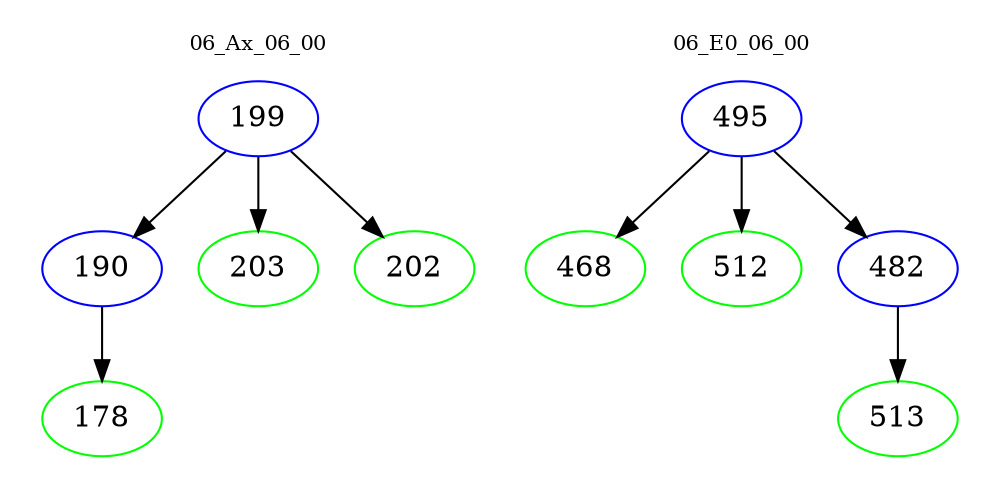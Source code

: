 digraph{
subgraph cluster_0 {
color = white
label = "06_Ax_06_00";
fontsize=10;
T0_199 [label="199", color="blue"]
T0_199 -> T0_190 [color="black"]
T0_190 [label="190", color="blue"]
T0_190 -> T0_178 [color="black"]
T0_178 [label="178", color="green"]
T0_199 -> T0_203 [color="black"]
T0_203 [label="203", color="green"]
T0_199 -> T0_202 [color="black"]
T0_202 [label="202", color="green"]
}
subgraph cluster_1 {
color = white
label = "06_E0_06_00";
fontsize=10;
T1_495 [label="495", color="blue"]
T1_495 -> T1_468 [color="black"]
T1_468 [label="468", color="green"]
T1_495 -> T1_512 [color="black"]
T1_512 [label="512", color="green"]
T1_495 -> T1_482 [color="black"]
T1_482 [label="482", color="blue"]
T1_482 -> T1_513 [color="black"]
T1_513 [label="513", color="green"]
}
}
